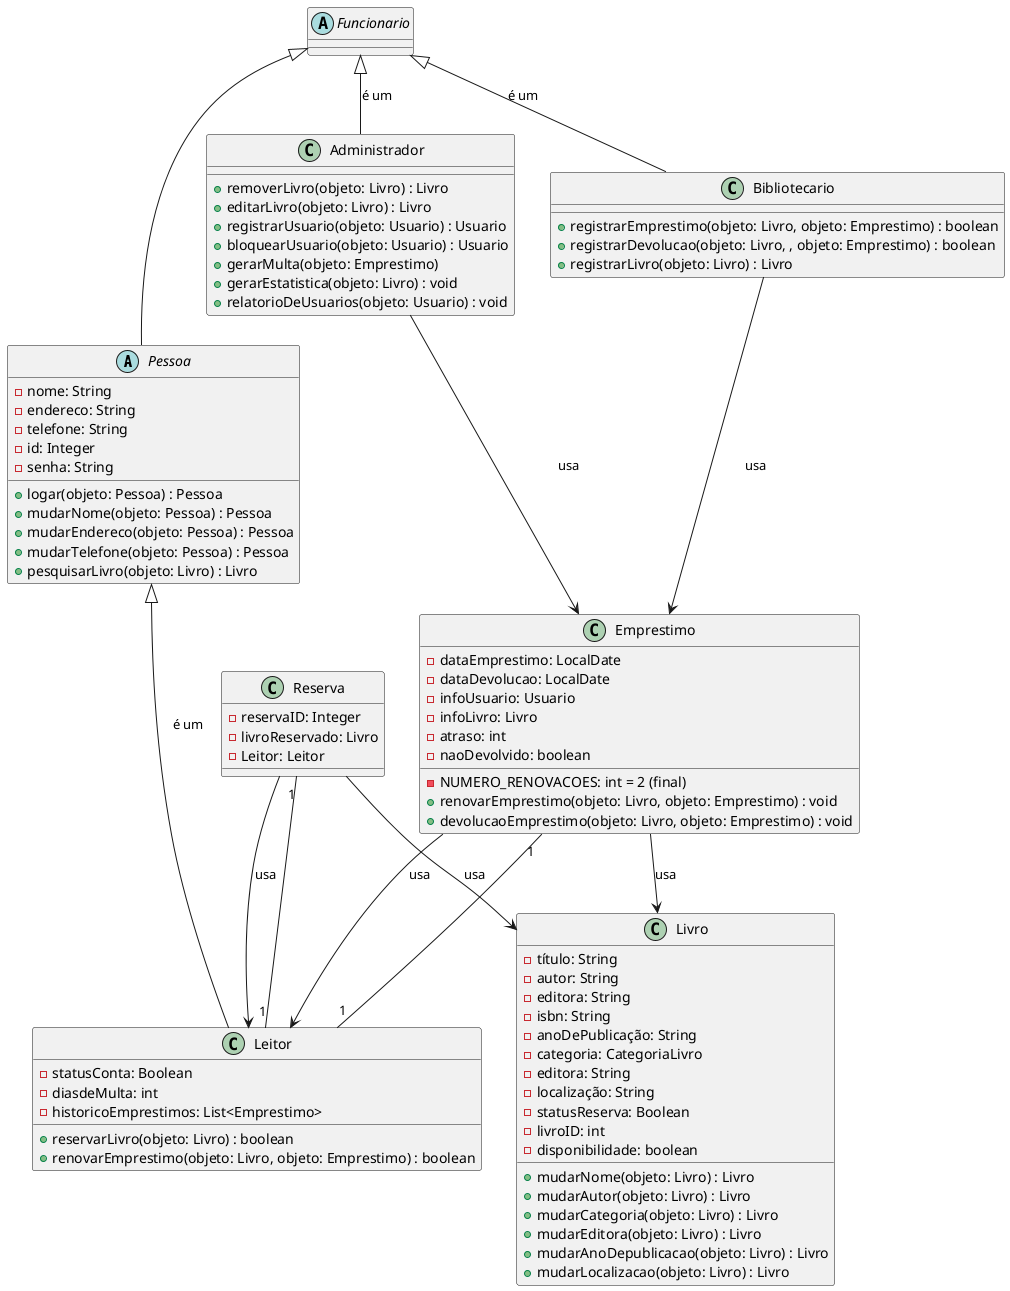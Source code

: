 @startuml PBL_JAVA

abstract class Pessoa{
    -nome: String
    -endereco: String
    -telefone: String
    -id: Integer
    -senha: String
    +logar(objeto: Pessoa) : Pessoa
    +mudarNome(objeto: Pessoa) : Pessoa
    +mudarEndereco(objeto: Pessoa) : Pessoa
    +mudarTelefone(objeto: Pessoa) : Pessoa
    +pesquisarLivro(objeto: Livro) : Livro
}

class Leitor {
    -statusConta: Boolean
    -diasdeMulta: int
    -historicoEmprestimos: List<Emprestimo>
    +reservarLivro(objeto: Livro) : boolean
    +renovarEmprestimo(objeto: Livro, objeto: Emprestimo) : boolean
}

class Bibliotecario{
    +registrarEmprestimo(objeto: Livro, objeto: Emprestimo) : boolean
    +registrarDevolucao(objeto: Livro, , objeto: Emprestimo) : boolean
    +registrarLivro(objeto: Livro) : Livro
}

class Administrador{
    +removerLivro(objeto: Livro) : Livro
    +editarLivro(objeto: Livro) : Livro
    +registrarUsuario(objeto: Usuario) : Usuario
    +bloquearUsuario(objeto: Usuario) : Usuario
    +gerarMulta(objeto: Emprestimo)
    +gerarEstatistica(objeto: Livro) : void
    +relatorioDeUsuarios(objeto: Usuario) : void
}

abstract class Funcionario{

}

class Livro{
    -título: String
    -autor: String
    -editora: String
    -isbn: String
    -anoDePublicação: String
    -categoria: CategoriaLivro
    -editora: String
    -localização: String
    -statusReserva: Boolean
    -livroID: int
    -disponibilidade: boolean
    +mudarNome(objeto: Livro) : Livro
    +mudarAutor(objeto: Livro) : Livro
    +mudarCategoria(objeto: Livro) : Livro
    +mudarEditora(objeto: Livro) : Livro
    +mudarAnoDepublicacao(objeto: Livro) : Livro
    +mudarLocalizacao(objeto: Livro) : Livro
}

class Emprestimo{
    -dataEmprestimo: LocalDate
    -dataDevolucao: LocalDate
    -infoUsuario: Usuario
    -infoLivro: Livro
    -atraso: int
    -naoDevolvido: boolean
    -NUMERO_RENOVACOES: int = 2 (final)
    +renovarEmprestimo(objeto: Livro, objeto: Emprestimo) : void
    +devolucaoEmprestimo(objeto: Livro, objeto: Emprestimo) : void
}

class Reserva{
    -reservaID: Integer
    -livroReservado: Livro
    -Leitor: Leitor
}

Emprestimo --> Livro : usa
Emprestimo --> Leitor : usa
Reserva --> Livro : usa
Reserva --> Leitor : usa
Administrador --> Emprestimo : usa
Bibliotecario --> Emprestimo : usa

Emprestimo "1"--"1" Leitor
Reserva "1"--"1" Leitor

Funcionario <|-- Bibliotecario : é um
Funcionario <|-- Administrador : é um
Funcionario <|-- Pessoa
Pessoa <|-- Leitor : é um

@enduml